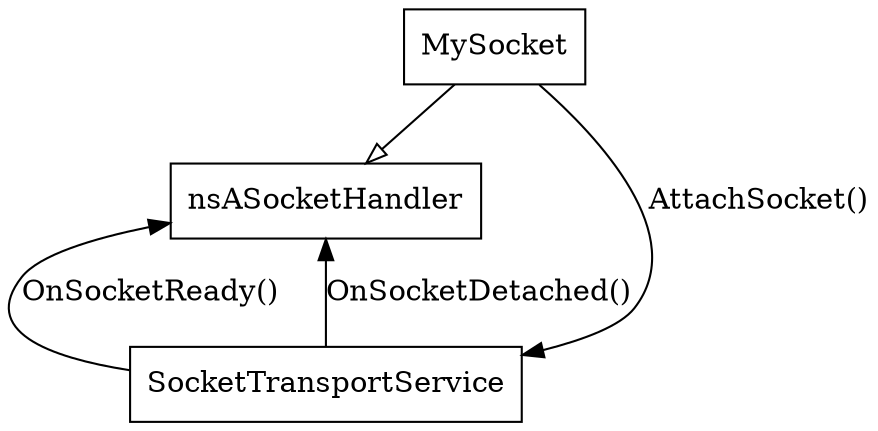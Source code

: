 digraph G {
  node[shape=record]
  MySocket -> nsASocketHandler[arrowhead="empty"]
  nsASocketHandler -> SocketTransportService[arrawtail=normal,dir=back,label="OnSocketReady()"];
  nsASocketHandler -> SocketTransportService[arraytail=normal,dir=back,label="OnSocketDetached()"];
  MySocket -> SocketTransportService[label="AttachSocket()"]
}